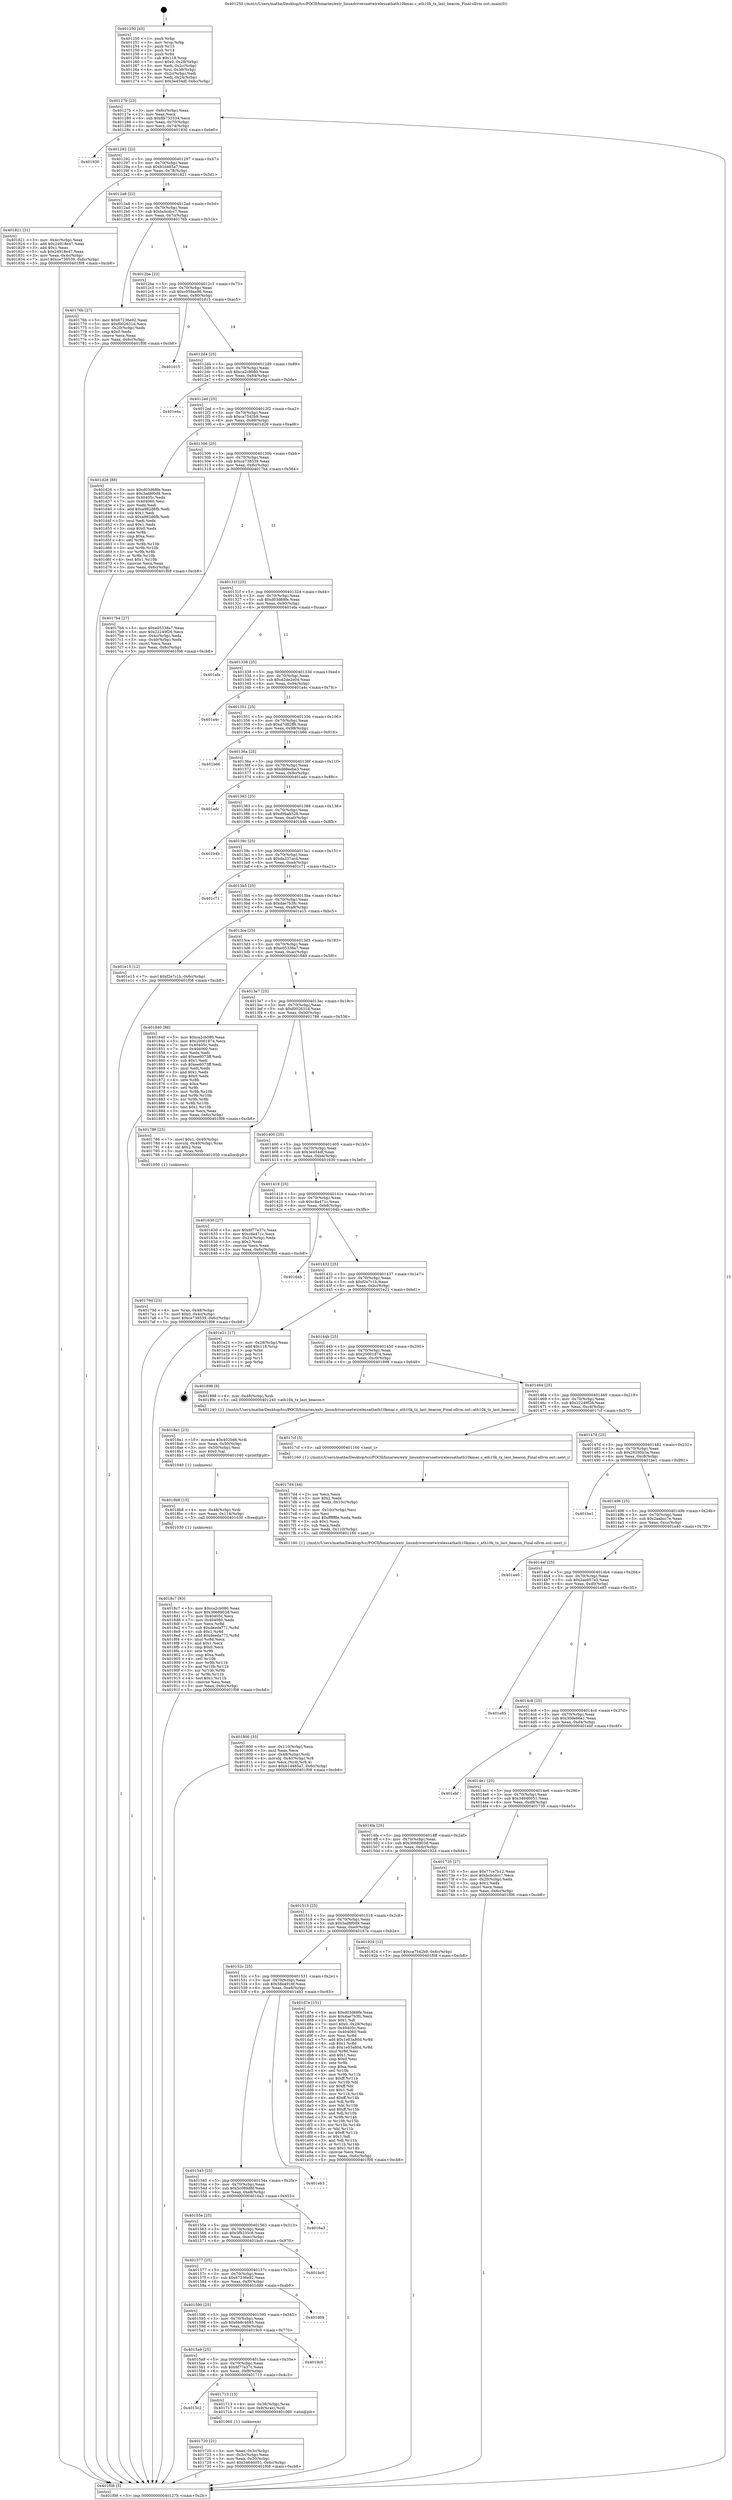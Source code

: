 digraph "0x401250" {
  label = "0x401250 (/mnt/c/Users/mathe/Desktop/tcc/POCII/binaries/extr_linuxdriversnetwirelessathath10kmac.c_ath10k_tx_last_beacon_Final-ollvm.out::main(0))"
  labelloc = "t"
  node[shape=record]

  Entry [label="",width=0.3,height=0.3,shape=circle,fillcolor=black,style=filled]
  "0x40127b" [label="{
     0x40127b [23]\l
     | [instrs]\l
     &nbsp;&nbsp;0x40127b \<+3\>: mov -0x6c(%rbp),%eax\l
     &nbsp;&nbsp;0x40127e \<+2\>: mov %eax,%ecx\l
     &nbsp;&nbsp;0x401280 \<+6\>: sub $0x8b733334,%ecx\l
     &nbsp;&nbsp;0x401286 \<+3\>: mov %eax,-0x70(%rbp)\l
     &nbsp;&nbsp;0x401289 \<+3\>: mov %ecx,-0x74(%rbp)\l
     &nbsp;&nbsp;0x40128c \<+6\>: je 0000000000401930 \<main+0x6e0\>\l
  }"]
  "0x401930" [label="{
     0x401930\l
  }", style=dashed]
  "0x401292" [label="{
     0x401292 [22]\l
     | [instrs]\l
     &nbsp;&nbsp;0x401292 \<+5\>: jmp 0000000000401297 \<main+0x47\>\l
     &nbsp;&nbsp;0x401297 \<+3\>: mov -0x70(%rbp),%eax\l
     &nbsp;&nbsp;0x40129a \<+5\>: sub $0xb1d485a7,%eax\l
     &nbsp;&nbsp;0x40129f \<+3\>: mov %eax,-0x78(%rbp)\l
     &nbsp;&nbsp;0x4012a2 \<+6\>: je 0000000000401821 \<main+0x5d1\>\l
  }"]
  Exit [label="",width=0.3,height=0.3,shape=circle,fillcolor=black,style=filled,peripheries=2]
  "0x401821" [label="{
     0x401821 [31]\l
     | [instrs]\l
     &nbsp;&nbsp;0x401821 \<+3\>: mov -0x4c(%rbp),%eax\l
     &nbsp;&nbsp;0x401824 \<+5\>: add $0x24918e47,%eax\l
     &nbsp;&nbsp;0x401829 \<+3\>: add $0x1,%eax\l
     &nbsp;&nbsp;0x40182c \<+5\>: sub $0x24918e47,%eax\l
     &nbsp;&nbsp;0x401831 \<+3\>: mov %eax,-0x4c(%rbp)\l
     &nbsp;&nbsp;0x401834 \<+7\>: movl $0xce738539,-0x6c(%rbp)\l
     &nbsp;&nbsp;0x40183b \<+5\>: jmp 0000000000401f08 \<main+0xcb8\>\l
  }"]
  "0x4012a8" [label="{
     0x4012a8 [22]\l
     | [instrs]\l
     &nbsp;&nbsp;0x4012a8 \<+5\>: jmp 00000000004012ad \<main+0x5d\>\l
     &nbsp;&nbsp;0x4012ad \<+3\>: mov -0x70(%rbp),%eax\l
     &nbsp;&nbsp;0x4012b0 \<+5\>: sub $0xbcbcdcc7,%eax\l
     &nbsp;&nbsp;0x4012b5 \<+3\>: mov %eax,-0x7c(%rbp)\l
     &nbsp;&nbsp;0x4012b8 \<+6\>: je 000000000040176b \<main+0x51b\>\l
  }"]
  "0x4018c7" [label="{
     0x4018c7 [93]\l
     | [instrs]\l
     &nbsp;&nbsp;0x4018c7 \<+5\>: mov $0xca2cb080,%eax\l
     &nbsp;&nbsp;0x4018cc \<+5\>: mov $0x3668903d,%esi\l
     &nbsp;&nbsp;0x4018d1 \<+7\>: mov 0x40405c,%ecx\l
     &nbsp;&nbsp;0x4018d8 \<+7\>: mov 0x404060,%edx\l
     &nbsp;&nbsp;0x4018df \<+3\>: mov %ecx,%r8d\l
     &nbsp;&nbsp;0x4018e2 \<+7\>: sub $0xdeeda771,%r8d\l
     &nbsp;&nbsp;0x4018e9 \<+4\>: sub $0x1,%r8d\l
     &nbsp;&nbsp;0x4018ed \<+7\>: add $0xdeeda771,%r8d\l
     &nbsp;&nbsp;0x4018f4 \<+4\>: imul %r8d,%ecx\l
     &nbsp;&nbsp;0x4018f8 \<+3\>: and $0x1,%ecx\l
     &nbsp;&nbsp;0x4018fb \<+3\>: cmp $0x0,%ecx\l
     &nbsp;&nbsp;0x4018fe \<+4\>: sete %r9b\l
     &nbsp;&nbsp;0x401902 \<+3\>: cmp $0xa,%edx\l
     &nbsp;&nbsp;0x401905 \<+4\>: setl %r10b\l
     &nbsp;&nbsp;0x401909 \<+3\>: mov %r9b,%r11b\l
     &nbsp;&nbsp;0x40190c \<+3\>: and %r10b,%r11b\l
     &nbsp;&nbsp;0x40190f \<+3\>: xor %r10b,%r9b\l
     &nbsp;&nbsp;0x401912 \<+3\>: or %r9b,%r11b\l
     &nbsp;&nbsp;0x401915 \<+4\>: test $0x1,%r11b\l
     &nbsp;&nbsp;0x401919 \<+3\>: cmovne %esi,%eax\l
     &nbsp;&nbsp;0x40191c \<+3\>: mov %eax,-0x6c(%rbp)\l
     &nbsp;&nbsp;0x40191f \<+5\>: jmp 0000000000401f08 \<main+0xcb8\>\l
  }"]
  "0x40176b" [label="{
     0x40176b [27]\l
     | [instrs]\l
     &nbsp;&nbsp;0x40176b \<+5\>: mov $0x67236e92,%eax\l
     &nbsp;&nbsp;0x401770 \<+5\>: mov $0xf002631d,%ecx\l
     &nbsp;&nbsp;0x401775 \<+3\>: mov -0x20(%rbp),%edx\l
     &nbsp;&nbsp;0x401778 \<+3\>: cmp $0x0,%edx\l
     &nbsp;&nbsp;0x40177b \<+3\>: cmove %ecx,%eax\l
     &nbsp;&nbsp;0x40177e \<+3\>: mov %eax,-0x6c(%rbp)\l
     &nbsp;&nbsp;0x401781 \<+5\>: jmp 0000000000401f08 \<main+0xcb8\>\l
  }"]
  "0x4012be" [label="{
     0x4012be [22]\l
     | [instrs]\l
     &nbsp;&nbsp;0x4012be \<+5\>: jmp 00000000004012c3 \<main+0x73\>\l
     &nbsp;&nbsp;0x4012c3 \<+3\>: mov -0x70(%rbp),%eax\l
     &nbsp;&nbsp;0x4012c6 \<+5\>: sub $0xc059ae96,%eax\l
     &nbsp;&nbsp;0x4012cb \<+3\>: mov %eax,-0x80(%rbp)\l
     &nbsp;&nbsp;0x4012ce \<+6\>: je 0000000000401d15 \<main+0xac5\>\l
  }"]
  "0x4018b8" [label="{
     0x4018b8 [15]\l
     | [instrs]\l
     &nbsp;&nbsp;0x4018b8 \<+4\>: mov -0x48(%rbp),%rdi\l
     &nbsp;&nbsp;0x4018bc \<+6\>: mov %eax,-0x114(%rbp)\l
     &nbsp;&nbsp;0x4018c2 \<+5\>: call 0000000000401030 \<free@plt\>\l
     | [calls]\l
     &nbsp;&nbsp;0x401030 \{1\} (unknown)\l
  }"]
  "0x401d15" [label="{
     0x401d15\l
  }", style=dashed]
  "0x4012d4" [label="{
     0x4012d4 [25]\l
     | [instrs]\l
     &nbsp;&nbsp;0x4012d4 \<+5\>: jmp 00000000004012d9 \<main+0x89\>\l
     &nbsp;&nbsp;0x4012d9 \<+3\>: mov -0x70(%rbp),%eax\l
     &nbsp;&nbsp;0x4012dc \<+5\>: sub $0xca2cb080,%eax\l
     &nbsp;&nbsp;0x4012e1 \<+6\>: mov %eax,-0x84(%rbp)\l
     &nbsp;&nbsp;0x4012e7 \<+6\>: je 0000000000401e4a \<main+0xbfa\>\l
  }"]
  "0x4018a1" [label="{
     0x4018a1 [23]\l
     | [instrs]\l
     &nbsp;&nbsp;0x4018a1 \<+10\>: movabs $0x4020d6,%rdi\l
     &nbsp;&nbsp;0x4018ab \<+3\>: mov %eax,-0x50(%rbp)\l
     &nbsp;&nbsp;0x4018ae \<+3\>: mov -0x50(%rbp),%esi\l
     &nbsp;&nbsp;0x4018b1 \<+2\>: mov $0x0,%al\l
     &nbsp;&nbsp;0x4018b3 \<+5\>: call 0000000000401040 \<printf@plt\>\l
     | [calls]\l
     &nbsp;&nbsp;0x401040 \{1\} (unknown)\l
  }"]
  "0x401e4a" [label="{
     0x401e4a\l
  }", style=dashed]
  "0x4012ed" [label="{
     0x4012ed [25]\l
     | [instrs]\l
     &nbsp;&nbsp;0x4012ed \<+5\>: jmp 00000000004012f2 \<main+0xa2\>\l
     &nbsp;&nbsp;0x4012f2 \<+3\>: mov -0x70(%rbp),%eax\l
     &nbsp;&nbsp;0x4012f5 \<+5\>: sub $0xca7542b9,%eax\l
     &nbsp;&nbsp;0x4012fa \<+6\>: mov %eax,-0x88(%rbp)\l
     &nbsp;&nbsp;0x401300 \<+6\>: je 0000000000401d26 \<main+0xad6\>\l
  }"]
  "0x401800" [label="{
     0x401800 [33]\l
     | [instrs]\l
     &nbsp;&nbsp;0x401800 \<+6\>: mov -0x110(%rbp),%ecx\l
     &nbsp;&nbsp;0x401806 \<+3\>: imul %eax,%ecx\l
     &nbsp;&nbsp;0x401809 \<+4\>: mov -0x48(%rbp),%rdi\l
     &nbsp;&nbsp;0x40180d \<+4\>: movslq -0x4c(%rbp),%r8\l
     &nbsp;&nbsp;0x401811 \<+4\>: mov %ecx,(%rdi,%r8,4)\l
     &nbsp;&nbsp;0x401815 \<+7\>: movl $0xb1d485a7,-0x6c(%rbp)\l
     &nbsp;&nbsp;0x40181c \<+5\>: jmp 0000000000401f08 \<main+0xcb8\>\l
  }"]
  "0x401d26" [label="{
     0x401d26 [88]\l
     | [instrs]\l
     &nbsp;&nbsp;0x401d26 \<+5\>: mov $0xd03d68fe,%eax\l
     &nbsp;&nbsp;0x401d2b \<+5\>: mov $0x3ad8f0d9,%ecx\l
     &nbsp;&nbsp;0x401d30 \<+7\>: mov 0x40405c,%edx\l
     &nbsp;&nbsp;0x401d37 \<+7\>: mov 0x404060,%esi\l
     &nbsp;&nbsp;0x401d3e \<+2\>: mov %edx,%edi\l
     &nbsp;&nbsp;0x401d40 \<+6\>: add $0xa982d6fb,%edi\l
     &nbsp;&nbsp;0x401d46 \<+3\>: sub $0x1,%edi\l
     &nbsp;&nbsp;0x401d49 \<+6\>: sub $0xa982d6fb,%edi\l
     &nbsp;&nbsp;0x401d4f \<+3\>: imul %edi,%edx\l
     &nbsp;&nbsp;0x401d52 \<+3\>: and $0x1,%edx\l
     &nbsp;&nbsp;0x401d55 \<+3\>: cmp $0x0,%edx\l
     &nbsp;&nbsp;0x401d58 \<+4\>: sete %r8b\l
     &nbsp;&nbsp;0x401d5c \<+3\>: cmp $0xa,%esi\l
     &nbsp;&nbsp;0x401d5f \<+4\>: setl %r9b\l
     &nbsp;&nbsp;0x401d63 \<+3\>: mov %r8b,%r10b\l
     &nbsp;&nbsp;0x401d66 \<+3\>: and %r9b,%r10b\l
     &nbsp;&nbsp;0x401d69 \<+3\>: xor %r9b,%r8b\l
     &nbsp;&nbsp;0x401d6c \<+3\>: or %r8b,%r10b\l
     &nbsp;&nbsp;0x401d6f \<+4\>: test $0x1,%r10b\l
     &nbsp;&nbsp;0x401d73 \<+3\>: cmovne %ecx,%eax\l
     &nbsp;&nbsp;0x401d76 \<+3\>: mov %eax,-0x6c(%rbp)\l
     &nbsp;&nbsp;0x401d79 \<+5\>: jmp 0000000000401f08 \<main+0xcb8\>\l
  }"]
  "0x401306" [label="{
     0x401306 [25]\l
     | [instrs]\l
     &nbsp;&nbsp;0x401306 \<+5\>: jmp 000000000040130b \<main+0xbb\>\l
     &nbsp;&nbsp;0x40130b \<+3\>: mov -0x70(%rbp),%eax\l
     &nbsp;&nbsp;0x40130e \<+5\>: sub $0xce738539,%eax\l
     &nbsp;&nbsp;0x401313 \<+6\>: mov %eax,-0x8c(%rbp)\l
     &nbsp;&nbsp;0x401319 \<+6\>: je 00000000004017b4 \<main+0x564\>\l
  }"]
  "0x4017d4" [label="{
     0x4017d4 [44]\l
     | [instrs]\l
     &nbsp;&nbsp;0x4017d4 \<+2\>: xor %ecx,%ecx\l
     &nbsp;&nbsp;0x4017d6 \<+5\>: mov $0x2,%edx\l
     &nbsp;&nbsp;0x4017db \<+6\>: mov %edx,-0x10c(%rbp)\l
     &nbsp;&nbsp;0x4017e1 \<+1\>: cltd\l
     &nbsp;&nbsp;0x4017e2 \<+6\>: mov -0x10c(%rbp),%esi\l
     &nbsp;&nbsp;0x4017e8 \<+2\>: idiv %esi\l
     &nbsp;&nbsp;0x4017ea \<+6\>: imul $0xfffffffe,%edx,%edx\l
     &nbsp;&nbsp;0x4017f0 \<+3\>: sub $0x1,%ecx\l
     &nbsp;&nbsp;0x4017f3 \<+2\>: sub %ecx,%edx\l
     &nbsp;&nbsp;0x4017f5 \<+6\>: mov %edx,-0x110(%rbp)\l
     &nbsp;&nbsp;0x4017fb \<+5\>: call 0000000000401160 \<next_i\>\l
     | [calls]\l
     &nbsp;&nbsp;0x401160 \{1\} (/mnt/c/Users/mathe/Desktop/tcc/POCII/binaries/extr_linuxdriversnetwirelessathath10kmac.c_ath10k_tx_last_beacon_Final-ollvm.out::next_i)\l
  }"]
  "0x4017b4" [label="{
     0x4017b4 [27]\l
     | [instrs]\l
     &nbsp;&nbsp;0x4017b4 \<+5\>: mov $0xe05338a7,%eax\l
     &nbsp;&nbsp;0x4017b9 \<+5\>: mov $0x22249f26,%ecx\l
     &nbsp;&nbsp;0x4017be \<+3\>: mov -0x4c(%rbp),%edx\l
     &nbsp;&nbsp;0x4017c1 \<+3\>: cmp -0x40(%rbp),%edx\l
     &nbsp;&nbsp;0x4017c4 \<+3\>: cmovl %ecx,%eax\l
     &nbsp;&nbsp;0x4017c7 \<+3\>: mov %eax,-0x6c(%rbp)\l
     &nbsp;&nbsp;0x4017ca \<+5\>: jmp 0000000000401f08 \<main+0xcb8\>\l
  }"]
  "0x40131f" [label="{
     0x40131f [25]\l
     | [instrs]\l
     &nbsp;&nbsp;0x40131f \<+5\>: jmp 0000000000401324 \<main+0xd4\>\l
     &nbsp;&nbsp;0x401324 \<+3\>: mov -0x70(%rbp),%eax\l
     &nbsp;&nbsp;0x401327 \<+5\>: sub $0xd03d68fe,%eax\l
     &nbsp;&nbsp;0x40132c \<+6\>: mov %eax,-0x90(%rbp)\l
     &nbsp;&nbsp;0x401332 \<+6\>: je 0000000000401efa \<main+0xcaa\>\l
  }"]
  "0x40179d" [label="{
     0x40179d [23]\l
     | [instrs]\l
     &nbsp;&nbsp;0x40179d \<+4\>: mov %rax,-0x48(%rbp)\l
     &nbsp;&nbsp;0x4017a1 \<+7\>: movl $0x0,-0x4c(%rbp)\l
     &nbsp;&nbsp;0x4017a8 \<+7\>: movl $0xce738539,-0x6c(%rbp)\l
     &nbsp;&nbsp;0x4017af \<+5\>: jmp 0000000000401f08 \<main+0xcb8\>\l
  }"]
  "0x401efa" [label="{
     0x401efa\l
  }", style=dashed]
  "0x401338" [label="{
     0x401338 [25]\l
     | [instrs]\l
     &nbsp;&nbsp;0x401338 \<+5\>: jmp 000000000040133d \<main+0xed\>\l
     &nbsp;&nbsp;0x40133d \<+3\>: mov -0x70(%rbp),%eax\l
     &nbsp;&nbsp;0x401340 \<+5\>: sub $0xd2de2e04,%eax\l
     &nbsp;&nbsp;0x401345 \<+6\>: mov %eax,-0x94(%rbp)\l
     &nbsp;&nbsp;0x40134b \<+6\>: je 0000000000401a4c \<main+0x7fc\>\l
  }"]
  "0x401720" [label="{
     0x401720 [21]\l
     | [instrs]\l
     &nbsp;&nbsp;0x401720 \<+3\>: mov %eax,-0x3c(%rbp)\l
     &nbsp;&nbsp;0x401723 \<+3\>: mov -0x3c(%rbp),%eax\l
     &nbsp;&nbsp;0x401726 \<+3\>: mov %eax,-0x20(%rbp)\l
     &nbsp;&nbsp;0x401729 \<+7\>: movl $0x34646051,-0x6c(%rbp)\l
     &nbsp;&nbsp;0x401730 \<+5\>: jmp 0000000000401f08 \<main+0xcb8\>\l
  }"]
  "0x401a4c" [label="{
     0x401a4c\l
  }", style=dashed]
  "0x401351" [label="{
     0x401351 [25]\l
     | [instrs]\l
     &nbsp;&nbsp;0x401351 \<+5\>: jmp 0000000000401356 \<main+0x106\>\l
     &nbsp;&nbsp;0x401356 \<+3\>: mov -0x70(%rbp),%eax\l
     &nbsp;&nbsp;0x401359 \<+5\>: sub $0xd7d82ff6,%eax\l
     &nbsp;&nbsp;0x40135e \<+6\>: mov %eax,-0x98(%rbp)\l
     &nbsp;&nbsp;0x401364 \<+6\>: je 0000000000401b66 \<main+0x916\>\l
  }"]
  "0x4015c2" [label="{
     0x4015c2\l
  }", style=dashed]
  "0x401b66" [label="{
     0x401b66\l
  }", style=dashed]
  "0x40136a" [label="{
     0x40136a [25]\l
     | [instrs]\l
     &nbsp;&nbsp;0x40136a \<+5\>: jmp 000000000040136f \<main+0x11f\>\l
     &nbsp;&nbsp;0x40136f \<+3\>: mov -0x70(%rbp),%eax\l
     &nbsp;&nbsp;0x401372 \<+5\>: sub $0xd88eebe3,%eax\l
     &nbsp;&nbsp;0x401377 \<+6\>: mov %eax,-0x9c(%rbp)\l
     &nbsp;&nbsp;0x40137d \<+6\>: je 0000000000401adc \<main+0x88c\>\l
  }"]
  "0x401713" [label="{
     0x401713 [13]\l
     | [instrs]\l
     &nbsp;&nbsp;0x401713 \<+4\>: mov -0x38(%rbp),%rax\l
     &nbsp;&nbsp;0x401717 \<+4\>: mov 0x8(%rax),%rdi\l
     &nbsp;&nbsp;0x40171b \<+5\>: call 0000000000401060 \<atoi@plt\>\l
     | [calls]\l
     &nbsp;&nbsp;0x401060 \{1\} (unknown)\l
  }"]
  "0x401adc" [label="{
     0x401adc\l
  }", style=dashed]
  "0x401383" [label="{
     0x401383 [25]\l
     | [instrs]\l
     &nbsp;&nbsp;0x401383 \<+5\>: jmp 0000000000401388 \<main+0x138\>\l
     &nbsp;&nbsp;0x401388 \<+3\>: mov -0x70(%rbp),%eax\l
     &nbsp;&nbsp;0x40138b \<+5\>: sub $0xd9bab528,%eax\l
     &nbsp;&nbsp;0x401390 \<+6\>: mov %eax,-0xa0(%rbp)\l
     &nbsp;&nbsp;0x401396 \<+6\>: je 0000000000401b4b \<main+0x8fb\>\l
  }"]
  "0x4015a9" [label="{
     0x4015a9 [25]\l
     | [instrs]\l
     &nbsp;&nbsp;0x4015a9 \<+5\>: jmp 00000000004015ae \<main+0x35e\>\l
     &nbsp;&nbsp;0x4015ae \<+3\>: mov -0x70(%rbp),%eax\l
     &nbsp;&nbsp;0x4015b1 \<+5\>: sub $0x6f77e37c,%eax\l
     &nbsp;&nbsp;0x4015b6 \<+6\>: mov %eax,-0xf8(%rbp)\l
     &nbsp;&nbsp;0x4015bc \<+6\>: je 0000000000401713 \<main+0x4c3\>\l
  }"]
  "0x401b4b" [label="{
     0x401b4b\l
  }", style=dashed]
  "0x40139c" [label="{
     0x40139c [25]\l
     | [instrs]\l
     &nbsp;&nbsp;0x40139c \<+5\>: jmp 00000000004013a1 \<main+0x151\>\l
     &nbsp;&nbsp;0x4013a1 \<+3\>: mov -0x70(%rbp),%eax\l
     &nbsp;&nbsp;0x4013a4 \<+5\>: sub $0xda337acd,%eax\l
     &nbsp;&nbsp;0x4013a9 \<+6\>: mov %eax,-0xa4(%rbp)\l
     &nbsp;&nbsp;0x4013af \<+6\>: je 0000000000401c71 \<main+0xa21\>\l
  }"]
  "0x4019c0" [label="{
     0x4019c0\l
  }", style=dashed]
  "0x401c71" [label="{
     0x401c71\l
  }", style=dashed]
  "0x4013b5" [label="{
     0x4013b5 [25]\l
     | [instrs]\l
     &nbsp;&nbsp;0x4013b5 \<+5\>: jmp 00000000004013ba \<main+0x16a\>\l
     &nbsp;&nbsp;0x4013ba \<+3\>: mov -0x70(%rbp),%eax\l
     &nbsp;&nbsp;0x4013bd \<+5\>: sub $0xdae7b3fc,%eax\l
     &nbsp;&nbsp;0x4013c2 \<+6\>: mov %eax,-0xa8(%rbp)\l
     &nbsp;&nbsp;0x4013c8 \<+6\>: je 0000000000401e15 \<main+0xbc5\>\l
  }"]
  "0x401590" [label="{
     0x401590 [25]\l
     | [instrs]\l
     &nbsp;&nbsp;0x401590 \<+5\>: jmp 0000000000401595 \<main+0x345\>\l
     &nbsp;&nbsp;0x401595 \<+3\>: mov -0x70(%rbp),%eax\l
     &nbsp;&nbsp;0x401598 \<+5\>: sub $0x6b8c4685,%eax\l
     &nbsp;&nbsp;0x40159d \<+6\>: mov %eax,-0xf4(%rbp)\l
     &nbsp;&nbsp;0x4015a3 \<+6\>: je 00000000004019c0 \<main+0x770\>\l
  }"]
  "0x401e15" [label="{
     0x401e15 [12]\l
     | [instrs]\l
     &nbsp;&nbsp;0x401e15 \<+7\>: movl $0xf2e7c1b,-0x6c(%rbp)\l
     &nbsp;&nbsp;0x401e1c \<+5\>: jmp 0000000000401f08 \<main+0xcb8\>\l
  }"]
  "0x4013ce" [label="{
     0x4013ce [25]\l
     | [instrs]\l
     &nbsp;&nbsp;0x4013ce \<+5\>: jmp 00000000004013d3 \<main+0x183\>\l
     &nbsp;&nbsp;0x4013d3 \<+3\>: mov -0x70(%rbp),%eax\l
     &nbsp;&nbsp;0x4013d6 \<+5\>: sub $0xe05338a7,%eax\l
     &nbsp;&nbsp;0x4013db \<+6\>: mov %eax,-0xac(%rbp)\l
     &nbsp;&nbsp;0x4013e1 \<+6\>: je 0000000000401840 \<main+0x5f0\>\l
  }"]
  "0x401d09" [label="{
     0x401d09\l
  }", style=dashed]
  "0x401840" [label="{
     0x401840 [88]\l
     | [instrs]\l
     &nbsp;&nbsp;0x401840 \<+5\>: mov $0xca2cb080,%eax\l
     &nbsp;&nbsp;0x401845 \<+5\>: mov $0x20001874,%ecx\l
     &nbsp;&nbsp;0x40184a \<+7\>: mov 0x40405c,%edx\l
     &nbsp;&nbsp;0x401851 \<+7\>: mov 0x404060,%esi\l
     &nbsp;&nbsp;0x401858 \<+2\>: mov %edx,%edi\l
     &nbsp;&nbsp;0x40185a \<+6\>: add $0xee6073ff,%edi\l
     &nbsp;&nbsp;0x401860 \<+3\>: sub $0x1,%edi\l
     &nbsp;&nbsp;0x401863 \<+6\>: sub $0xee6073ff,%edi\l
     &nbsp;&nbsp;0x401869 \<+3\>: imul %edi,%edx\l
     &nbsp;&nbsp;0x40186c \<+3\>: and $0x1,%edx\l
     &nbsp;&nbsp;0x40186f \<+3\>: cmp $0x0,%edx\l
     &nbsp;&nbsp;0x401872 \<+4\>: sete %r8b\l
     &nbsp;&nbsp;0x401876 \<+3\>: cmp $0xa,%esi\l
     &nbsp;&nbsp;0x401879 \<+4\>: setl %r9b\l
     &nbsp;&nbsp;0x40187d \<+3\>: mov %r8b,%r10b\l
     &nbsp;&nbsp;0x401880 \<+3\>: and %r9b,%r10b\l
     &nbsp;&nbsp;0x401883 \<+3\>: xor %r9b,%r8b\l
     &nbsp;&nbsp;0x401886 \<+3\>: or %r8b,%r10b\l
     &nbsp;&nbsp;0x401889 \<+4\>: test $0x1,%r10b\l
     &nbsp;&nbsp;0x40188d \<+3\>: cmovne %ecx,%eax\l
     &nbsp;&nbsp;0x401890 \<+3\>: mov %eax,-0x6c(%rbp)\l
     &nbsp;&nbsp;0x401893 \<+5\>: jmp 0000000000401f08 \<main+0xcb8\>\l
  }"]
  "0x4013e7" [label="{
     0x4013e7 [25]\l
     | [instrs]\l
     &nbsp;&nbsp;0x4013e7 \<+5\>: jmp 00000000004013ec \<main+0x19c\>\l
     &nbsp;&nbsp;0x4013ec \<+3\>: mov -0x70(%rbp),%eax\l
     &nbsp;&nbsp;0x4013ef \<+5\>: sub $0xf002631d,%eax\l
     &nbsp;&nbsp;0x4013f4 \<+6\>: mov %eax,-0xb0(%rbp)\l
     &nbsp;&nbsp;0x4013fa \<+6\>: je 0000000000401786 \<main+0x536\>\l
  }"]
  "0x401577" [label="{
     0x401577 [25]\l
     | [instrs]\l
     &nbsp;&nbsp;0x401577 \<+5\>: jmp 000000000040157c \<main+0x32c\>\l
     &nbsp;&nbsp;0x40157c \<+3\>: mov -0x70(%rbp),%eax\l
     &nbsp;&nbsp;0x40157f \<+5\>: sub $0x67236e92,%eax\l
     &nbsp;&nbsp;0x401584 \<+6\>: mov %eax,-0xf0(%rbp)\l
     &nbsp;&nbsp;0x40158a \<+6\>: je 0000000000401d09 \<main+0xab9\>\l
  }"]
  "0x401786" [label="{
     0x401786 [23]\l
     | [instrs]\l
     &nbsp;&nbsp;0x401786 \<+7\>: movl $0x1,-0x40(%rbp)\l
     &nbsp;&nbsp;0x40178d \<+4\>: movslq -0x40(%rbp),%rax\l
     &nbsp;&nbsp;0x401791 \<+4\>: shl $0x2,%rax\l
     &nbsp;&nbsp;0x401795 \<+3\>: mov %rax,%rdi\l
     &nbsp;&nbsp;0x401798 \<+5\>: call 0000000000401050 \<malloc@plt\>\l
     | [calls]\l
     &nbsp;&nbsp;0x401050 \{1\} (unknown)\l
  }"]
  "0x401400" [label="{
     0x401400 [25]\l
     | [instrs]\l
     &nbsp;&nbsp;0x401400 \<+5\>: jmp 0000000000401405 \<main+0x1b5\>\l
     &nbsp;&nbsp;0x401405 \<+3\>: mov -0x70(%rbp),%eax\l
     &nbsp;&nbsp;0x401408 \<+5\>: sub $0x3e454df,%eax\l
     &nbsp;&nbsp;0x40140d \<+6\>: mov %eax,-0xb4(%rbp)\l
     &nbsp;&nbsp;0x401413 \<+6\>: je 0000000000401630 \<main+0x3e0\>\l
  }"]
  "0x401bc0" [label="{
     0x401bc0\l
  }", style=dashed]
  "0x401630" [label="{
     0x401630 [27]\l
     | [instrs]\l
     &nbsp;&nbsp;0x401630 \<+5\>: mov $0x6f77e37c,%eax\l
     &nbsp;&nbsp;0x401635 \<+5\>: mov $0xc8a471c,%ecx\l
     &nbsp;&nbsp;0x40163a \<+3\>: mov -0x24(%rbp),%edx\l
     &nbsp;&nbsp;0x40163d \<+3\>: cmp $0x2,%edx\l
     &nbsp;&nbsp;0x401640 \<+3\>: cmovne %ecx,%eax\l
     &nbsp;&nbsp;0x401643 \<+3\>: mov %eax,-0x6c(%rbp)\l
     &nbsp;&nbsp;0x401646 \<+5\>: jmp 0000000000401f08 \<main+0xcb8\>\l
  }"]
  "0x401419" [label="{
     0x401419 [25]\l
     | [instrs]\l
     &nbsp;&nbsp;0x401419 \<+5\>: jmp 000000000040141e \<main+0x1ce\>\l
     &nbsp;&nbsp;0x40141e \<+3\>: mov -0x70(%rbp),%eax\l
     &nbsp;&nbsp;0x401421 \<+5\>: sub $0xc8a471c,%eax\l
     &nbsp;&nbsp;0x401426 \<+6\>: mov %eax,-0xb8(%rbp)\l
     &nbsp;&nbsp;0x40142c \<+6\>: je 000000000040164b \<main+0x3fb\>\l
  }"]
  "0x401f08" [label="{
     0x401f08 [5]\l
     | [instrs]\l
     &nbsp;&nbsp;0x401f08 \<+5\>: jmp 000000000040127b \<main+0x2b\>\l
  }"]
  "0x401250" [label="{
     0x401250 [43]\l
     | [instrs]\l
     &nbsp;&nbsp;0x401250 \<+1\>: push %rbp\l
     &nbsp;&nbsp;0x401251 \<+3\>: mov %rsp,%rbp\l
     &nbsp;&nbsp;0x401254 \<+2\>: push %r15\l
     &nbsp;&nbsp;0x401256 \<+2\>: push %r14\l
     &nbsp;&nbsp;0x401258 \<+1\>: push %rbx\l
     &nbsp;&nbsp;0x401259 \<+7\>: sub $0x118,%rsp\l
     &nbsp;&nbsp;0x401260 \<+7\>: movl $0x0,-0x28(%rbp)\l
     &nbsp;&nbsp;0x401267 \<+3\>: mov %edi,-0x2c(%rbp)\l
     &nbsp;&nbsp;0x40126a \<+4\>: mov %rsi,-0x38(%rbp)\l
     &nbsp;&nbsp;0x40126e \<+3\>: mov -0x2c(%rbp),%edi\l
     &nbsp;&nbsp;0x401271 \<+3\>: mov %edi,-0x24(%rbp)\l
     &nbsp;&nbsp;0x401274 \<+7\>: movl $0x3e454df,-0x6c(%rbp)\l
  }"]
  "0x40155e" [label="{
     0x40155e [25]\l
     | [instrs]\l
     &nbsp;&nbsp;0x40155e \<+5\>: jmp 0000000000401563 \<main+0x313\>\l
     &nbsp;&nbsp;0x401563 \<+3\>: mov -0x70(%rbp),%eax\l
     &nbsp;&nbsp;0x401566 \<+5\>: sub $0x5f9235c8,%eax\l
     &nbsp;&nbsp;0x40156b \<+6\>: mov %eax,-0xec(%rbp)\l
     &nbsp;&nbsp;0x401571 \<+6\>: je 0000000000401bc0 \<main+0x970\>\l
  }"]
  "0x40164b" [label="{
     0x40164b\l
  }", style=dashed]
  "0x401432" [label="{
     0x401432 [25]\l
     | [instrs]\l
     &nbsp;&nbsp;0x401432 \<+5\>: jmp 0000000000401437 \<main+0x1e7\>\l
     &nbsp;&nbsp;0x401437 \<+3\>: mov -0x70(%rbp),%eax\l
     &nbsp;&nbsp;0x40143a \<+5\>: sub $0xf2e7c1b,%eax\l
     &nbsp;&nbsp;0x40143f \<+6\>: mov %eax,-0xbc(%rbp)\l
     &nbsp;&nbsp;0x401445 \<+6\>: je 0000000000401e21 \<main+0xbd1\>\l
  }"]
  "0x4016a3" [label="{
     0x4016a3\l
  }", style=dashed]
  "0x401e21" [label="{
     0x401e21 [17]\l
     | [instrs]\l
     &nbsp;&nbsp;0x401e21 \<+3\>: mov -0x28(%rbp),%eax\l
     &nbsp;&nbsp;0x401e24 \<+7\>: add $0x118,%rsp\l
     &nbsp;&nbsp;0x401e2b \<+1\>: pop %rbx\l
     &nbsp;&nbsp;0x401e2c \<+2\>: pop %r14\l
     &nbsp;&nbsp;0x401e2e \<+2\>: pop %r15\l
     &nbsp;&nbsp;0x401e30 \<+1\>: pop %rbp\l
     &nbsp;&nbsp;0x401e31 \<+1\>: ret\l
  }"]
  "0x40144b" [label="{
     0x40144b [25]\l
     | [instrs]\l
     &nbsp;&nbsp;0x40144b \<+5\>: jmp 0000000000401450 \<main+0x200\>\l
     &nbsp;&nbsp;0x401450 \<+3\>: mov -0x70(%rbp),%eax\l
     &nbsp;&nbsp;0x401453 \<+5\>: sub $0x20001874,%eax\l
     &nbsp;&nbsp;0x401458 \<+6\>: mov %eax,-0xc0(%rbp)\l
     &nbsp;&nbsp;0x40145e \<+6\>: je 0000000000401898 \<main+0x648\>\l
  }"]
  "0x401545" [label="{
     0x401545 [25]\l
     | [instrs]\l
     &nbsp;&nbsp;0x401545 \<+5\>: jmp 000000000040154a \<main+0x2fa\>\l
     &nbsp;&nbsp;0x40154a \<+3\>: mov -0x70(%rbp),%eax\l
     &nbsp;&nbsp;0x40154d \<+5\>: sub $0x5c089d8f,%eax\l
     &nbsp;&nbsp;0x401552 \<+6\>: mov %eax,-0xe8(%rbp)\l
     &nbsp;&nbsp;0x401558 \<+6\>: je 00000000004016a3 \<main+0x453\>\l
  }"]
  "0x401898" [label="{
     0x401898 [9]\l
     | [instrs]\l
     &nbsp;&nbsp;0x401898 \<+4\>: mov -0x48(%rbp),%rdi\l
     &nbsp;&nbsp;0x40189c \<+5\>: call 0000000000401240 \<ath10k_tx_last_beacon\>\l
     | [calls]\l
     &nbsp;&nbsp;0x401240 \{1\} (/mnt/c/Users/mathe/Desktop/tcc/POCII/binaries/extr_linuxdriversnetwirelessathath10kmac.c_ath10k_tx_last_beacon_Final-ollvm.out::ath10k_tx_last_beacon)\l
  }"]
  "0x401464" [label="{
     0x401464 [25]\l
     | [instrs]\l
     &nbsp;&nbsp;0x401464 \<+5\>: jmp 0000000000401469 \<main+0x219\>\l
     &nbsp;&nbsp;0x401469 \<+3\>: mov -0x70(%rbp),%eax\l
     &nbsp;&nbsp;0x40146c \<+5\>: sub $0x22249f26,%eax\l
     &nbsp;&nbsp;0x401471 \<+6\>: mov %eax,-0xc4(%rbp)\l
     &nbsp;&nbsp;0x401477 \<+6\>: je 00000000004017cf \<main+0x57f\>\l
  }"]
  "0x401eb3" [label="{
     0x401eb3\l
  }", style=dashed]
  "0x4017cf" [label="{
     0x4017cf [5]\l
     | [instrs]\l
     &nbsp;&nbsp;0x4017cf \<+5\>: call 0000000000401160 \<next_i\>\l
     | [calls]\l
     &nbsp;&nbsp;0x401160 \{1\} (/mnt/c/Users/mathe/Desktop/tcc/POCII/binaries/extr_linuxdriversnetwirelessathath10kmac.c_ath10k_tx_last_beacon_Final-ollvm.out::next_i)\l
  }"]
  "0x40147d" [label="{
     0x40147d [25]\l
     | [instrs]\l
     &nbsp;&nbsp;0x40147d \<+5\>: jmp 0000000000401482 \<main+0x232\>\l
     &nbsp;&nbsp;0x401482 \<+3\>: mov -0x70(%rbp),%eax\l
     &nbsp;&nbsp;0x401485 \<+5\>: sub $0x28295b3a,%eax\l
     &nbsp;&nbsp;0x40148a \<+6\>: mov %eax,-0xc8(%rbp)\l
     &nbsp;&nbsp;0x401490 \<+6\>: je 0000000000401be1 \<main+0x991\>\l
  }"]
  "0x40152c" [label="{
     0x40152c [25]\l
     | [instrs]\l
     &nbsp;&nbsp;0x40152c \<+5\>: jmp 0000000000401531 \<main+0x2e1\>\l
     &nbsp;&nbsp;0x401531 \<+3\>: mov -0x70(%rbp),%eax\l
     &nbsp;&nbsp;0x401534 \<+5\>: sub $0x58e4916f,%eax\l
     &nbsp;&nbsp;0x401539 \<+6\>: mov %eax,-0xe4(%rbp)\l
     &nbsp;&nbsp;0x40153f \<+6\>: je 0000000000401eb3 \<main+0xc63\>\l
  }"]
  "0x401be1" [label="{
     0x401be1\l
  }", style=dashed]
  "0x401496" [label="{
     0x401496 [25]\l
     | [instrs]\l
     &nbsp;&nbsp;0x401496 \<+5\>: jmp 000000000040149b \<main+0x24b\>\l
     &nbsp;&nbsp;0x40149b \<+3\>: mov -0x70(%rbp),%eax\l
     &nbsp;&nbsp;0x40149e \<+5\>: sub $0x2aabcc7e,%eax\l
     &nbsp;&nbsp;0x4014a3 \<+6\>: mov %eax,-0xcc(%rbp)\l
     &nbsp;&nbsp;0x4014a9 \<+6\>: je 0000000000401a40 \<main+0x7f0\>\l
  }"]
  "0x401d7e" [label="{
     0x401d7e [151]\l
     | [instrs]\l
     &nbsp;&nbsp;0x401d7e \<+5\>: mov $0xd03d68fe,%eax\l
     &nbsp;&nbsp;0x401d83 \<+5\>: mov $0xdae7b3fc,%ecx\l
     &nbsp;&nbsp;0x401d88 \<+2\>: mov $0x1,%dl\l
     &nbsp;&nbsp;0x401d8a \<+7\>: movl $0x0,-0x28(%rbp)\l
     &nbsp;&nbsp;0x401d91 \<+7\>: mov 0x40405c,%esi\l
     &nbsp;&nbsp;0x401d98 \<+7\>: mov 0x404060,%edi\l
     &nbsp;&nbsp;0x401d9f \<+3\>: mov %esi,%r8d\l
     &nbsp;&nbsp;0x401da2 \<+7\>: add $0x1e03a80d,%r8d\l
     &nbsp;&nbsp;0x401da9 \<+4\>: sub $0x1,%r8d\l
     &nbsp;&nbsp;0x401dad \<+7\>: sub $0x1e03a80d,%r8d\l
     &nbsp;&nbsp;0x401db4 \<+4\>: imul %r8d,%esi\l
     &nbsp;&nbsp;0x401db8 \<+3\>: and $0x1,%esi\l
     &nbsp;&nbsp;0x401dbb \<+3\>: cmp $0x0,%esi\l
     &nbsp;&nbsp;0x401dbe \<+4\>: sete %r9b\l
     &nbsp;&nbsp;0x401dc2 \<+3\>: cmp $0xa,%edi\l
     &nbsp;&nbsp;0x401dc5 \<+4\>: setl %r10b\l
     &nbsp;&nbsp;0x401dc9 \<+3\>: mov %r9b,%r11b\l
     &nbsp;&nbsp;0x401dcc \<+4\>: xor $0xff,%r11b\l
     &nbsp;&nbsp;0x401dd0 \<+3\>: mov %r10b,%bl\l
     &nbsp;&nbsp;0x401dd3 \<+3\>: xor $0xff,%bl\l
     &nbsp;&nbsp;0x401dd6 \<+3\>: xor $0x1,%dl\l
     &nbsp;&nbsp;0x401dd9 \<+3\>: mov %r11b,%r14b\l
     &nbsp;&nbsp;0x401ddc \<+4\>: and $0xff,%r14b\l
     &nbsp;&nbsp;0x401de0 \<+3\>: and %dl,%r9b\l
     &nbsp;&nbsp;0x401de3 \<+3\>: mov %bl,%r15b\l
     &nbsp;&nbsp;0x401de6 \<+4\>: and $0xff,%r15b\l
     &nbsp;&nbsp;0x401dea \<+3\>: and %dl,%r10b\l
     &nbsp;&nbsp;0x401ded \<+3\>: or %r9b,%r14b\l
     &nbsp;&nbsp;0x401df0 \<+3\>: or %r10b,%r15b\l
     &nbsp;&nbsp;0x401df3 \<+3\>: xor %r15b,%r14b\l
     &nbsp;&nbsp;0x401df6 \<+3\>: or %bl,%r11b\l
     &nbsp;&nbsp;0x401df9 \<+4\>: xor $0xff,%r11b\l
     &nbsp;&nbsp;0x401dfd \<+3\>: or $0x1,%dl\l
     &nbsp;&nbsp;0x401e00 \<+3\>: and %dl,%r11b\l
     &nbsp;&nbsp;0x401e03 \<+3\>: or %r11b,%r14b\l
     &nbsp;&nbsp;0x401e06 \<+4\>: test $0x1,%r14b\l
     &nbsp;&nbsp;0x401e0a \<+3\>: cmovne %ecx,%eax\l
     &nbsp;&nbsp;0x401e0d \<+3\>: mov %eax,-0x6c(%rbp)\l
     &nbsp;&nbsp;0x401e10 \<+5\>: jmp 0000000000401f08 \<main+0xcb8\>\l
  }"]
  "0x401a40" [label="{
     0x401a40\l
  }", style=dashed]
  "0x4014af" [label="{
     0x4014af [25]\l
     | [instrs]\l
     &nbsp;&nbsp;0x4014af \<+5\>: jmp 00000000004014b4 \<main+0x264\>\l
     &nbsp;&nbsp;0x4014b4 \<+3\>: mov -0x70(%rbp),%eax\l
     &nbsp;&nbsp;0x4014b7 \<+5\>: sub $0x2ae957a3,%eax\l
     &nbsp;&nbsp;0x4014bc \<+6\>: mov %eax,-0xd0(%rbp)\l
     &nbsp;&nbsp;0x4014c2 \<+6\>: je 0000000000401e85 \<main+0xc35\>\l
  }"]
  "0x401513" [label="{
     0x401513 [25]\l
     | [instrs]\l
     &nbsp;&nbsp;0x401513 \<+5\>: jmp 0000000000401518 \<main+0x2c8\>\l
     &nbsp;&nbsp;0x401518 \<+3\>: mov -0x70(%rbp),%eax\l
     &nbsp;&nbsp;0x40151b \<+5\>: sub $0x3ad8f0d9,%eax\l
     &nbsp;&nbsp;0x401520 \<+6\>: mov %eax,-0xe0(%rbp)\l
     &nbsp;&nbsp;0x401526 \<+6\>: je 0000000000401d7e \<main+0xb2e\>\l
  }"]
  "0x401e85" [label="{
     0x401e85\l
  }", style=dashed]
  "0x4014c8" [label="{
     0x4014c8 [25]\l
     | [instrs]\l
     &nbsp;&nbsp;0x4014c8 \<+5\>: jmp 00000000004014cd \<main+0x27d\>\l
     &nbsp;&nbsp;0x4014cd \<+3\>: mov -0x70(%rbp),%eax\l
     &nbsp;&nbsp;0x4014d0 \<+5\>: sub $0x30de66a1,%eax\l
     &nbsp;&nbsp;0x4014d5 \<+6\>: mov %eax,-0xd4(%rbp)\l
     &nbsp;&nbsp;0x4014db \<+6\>: je 0000000000401ebf \<main+0xc6f\>\l
  }"]
  "0x401924" [label="{
     0x401924 [12]\l
     | [instrs]\l
     &nbsp;&nbsp;0x401924 \<+7\>: movl $0xca7542b9,-0x6c(%rbp)\l
     &nbsp;&nbsp;0x40192b \<+5\>: jmp 0000000000401f08 \<main+0xcb8\>\l
  }"]
  "0x401ebf" [label="{
     0x401ebf\l
  }", style=dashed]
  "0x4014e1" [label="{
     0x4014e1 [25]\l
     | [instrs]\l
     &nbsp;&nbsp;0x4014e1 \<+5\>: jmp 00000000004014e6 \<main+0x296\>\l
     &nbsp;&nbsp;0x4014e6 \<+3\>: mov -0x70(%rbp),%eax\l
     &nbsp;&nbsp;0x4014e9 \<+5\>: sub $0x34646051,%eax\l
     &nbsp;&nbsp;0x4014ee \<+6\>: mov %eax,-0xd8(%rbp)\l
     &nbsp;&nbsp;0x4014f4 \<+6\>: je 0000000000401735 \<main+0x4e5\>\l
  }"]
  "0x4014fa" [label="{
     0x4014fa [25]\l
     | [instrs]\l
     &nbsp;&nbsp;0x4014fa \<+5\>: jmp 00000000004014ff \<main+0x2af\>\l
     &nbsp;&nbsp;0x4014ff \<+3\>: mov -0x70(%rbp),%eax\l
     &nbsp;&nbsp;0x401502 \<+5\>: sub $0x3668903d,%eax\l
     &nbsp;&nbsp;0x401507 \<+6\>: mov %eax,-0xdc(%rbp)\l
     &nbsp;&nbsp;0x40150d \<+6\>: je 0000000000401924 \<main+0x6d4\>\l
  }"]
  "0x401735" [label="{
     0x401735 [27]\l
     | [instrs]\l
     &nbsp;&nbsp;0x401735 \<+5\>: mov $0x77ce7b12,%eax\l
     &nbsp;&nbsp;0x40173a \<+5\>: mov $0xbcbcdcc7,%ecx\l
     &nbsp;&nbsp;0x40173f \<+3\>: mov -0x20(%rbp),%edx\l
     &nbsp;&nbsp;0x401742 \<+3\>: cmp $0x1,%edx\l
     &nbsp;&nbsp;0x401745 \<+3\>: cmovl %ecx,%eax\l
     &nbsp;&nbsp;0x401748 \<+3\>: mov %eax,-0x6c(%rbp)\l
     &nbsp;&nbsp;0x40174b \<+5\>: jmp 0000000000401f08 \<main+0xcb8\>\l
  }"]
  Entry -> "0x401250" [label=" 1"]
  "0x40127b" -> "0x401930" [label=" 0"]
  "0x40127b" -> "0x401292" [label=" 16"]
  "0x401e21" -> Exit [label=" 1"]
  "0x401292" -> "0x401821" [label=" 1"]
  "0x401292" -> "0x4012a8" [label=" 15"]
  "0x401e15" -> "0x401f08" [label=" 1"]
  "0x4012a8" -> "0x40176b" [label=" 1"]
  "0x4012a8" -> "0x4012be" [label=" 14"]
  "0x401d7e" -> "0x401f08" [label=" 1"]
  "0x4012be" -> "0x401d15" [label=" 0"]
  "0x4012be" -> "0x4012d4" [label=" 14"]
  "0x401d26" -> "0x401f08" [label=" 1"]
  "0x4012d4" -> "0x401e4a" [label=" 0"]
  "0x4012d4" -> "0x4012ed" [label=" 14"]
  "0x401924" -> "0x401f08" [label=" 1"]
  "0x4012ed" -> "0x401d26" [label=" 1"]
  "0x4012ed" -> "0x401306" [label=" 13"]
  "0x4018c7" -> "0x401f08" [label=" 1"]
  "0x401306" -> "0x4017b4" [label=" 2"]
  "0x401306" -> "0x40131f" [label=" 11"]
  "0x4018b8" -> "0x4018c7" [label=" 1"]
  "0x40131f" -> "0x401efa" [label=" 0"]
  "0x40131f" -> "0x401338" [label=" 11"]
  "0x4018a1" -> "0x4018b8" [label=" 1"]
  "0x401338" -> "0x401a4c" [label=" 0"]
  "0x401338" -> "0x401351" [label=" 11"]
  "0x401898" -> "0x4018a1" [label=" 1"]
  "0x401351" -> "0x401b66" [label=" 0"]
  "0x401351" -> "0x40136a" [label=" 11"]
  "0x401840" -> "0x401f08" [label=" 1"]
  "0x40136a" -> "0x401adc" [label=" 0"]
  "0x40136a" -> "0x401383" [label=" 11"]
  "0x401821" -> "0x401f08" [label=" 1"]
  "0x401383" -> "0x401b4b" [label=" 0"]
  "0x401383" -> "0x40139c" [label=" 11"]
  "0x4017d4" -> "0x401800" [label=" 1"]
  "0x40139c" -> "0x401c71" [label=" 0"]
  "0x40139c" -> "0x4013b5" [label=" 11"]
  "0x4017cf" -> "0x4017d4" [label=" 1"]
  "0x4013b5" -> "0x401e15" [label=" 1"]
  "0x4013b5" -> "0x4013ce" [label=" 10"]
  "0x40179d" -> "0x401f08" [label=" 1"]
  "0x4013ce" -> "0x401840" [label=" 1"]
  "0x4013ce" -> "0x4013e7" [label=" 9"]
  "0x401786" -> "0x40179d" [label=" 1"]
  "0x4013e7" -> "0x401786" [label=" 1"]
  "0x4013e7" -> "0x401400" [label=" 8"]
  "0x401735" -> "0x401f08" [label=" 1"]
  "0x401400" -> "0x401630" [label=" 1"]
  "0x401400" -> "0x401419" [label=" 7"]
  "0x401630" -> "0x401f08" [label=" 1"]
  "0x401250" -> "0x40127b" [label=" 1"]
  "0x401f08" -> "0x40127b" [label=" 15"]
  "0x401720" -> "0x401f08" [label=" 1"]
  "0x401419" -> "0x40164b" [label=" 0"]
  "0x401419" -> "0x401432" [label=" 7"]
  "0x4015a9" -> "0x4015c2" [label=" 0"]
  "0x401432" -> "0x401e21" [label=" 1"]
  "0x401432" -> "0x40144b" [label=" 6"]
  "0x4015a9" -> "0x401713" [label=" 1"]
  "0x40144b" -> "0x401898" [label=" 1"]
  "0x40144b" -> "0x401464" [label=" 5"]
  "0x401590" -> "0x4015a9" [label=" 1"]
  "0x401464" -> "0x4017cf" [label=" 1"]
  "0x401464" -> "0x40147d" [label=" 4"]
  "0x401590" -> "0x4019c0" [label=" 0"]
  "0x40147d" -> "0x401be1" [label=" 0"]
  "0x40147d" -> "0x401496" [label=" 4"]
  "0x401577" -> "0x401590" [label=" 1"]
  "0x401496" -> "0x401a40" [label=" 0"]
  "0x401496" -> "0x4014af" [label=" 4"]
  "0x401577" -> "0x401d09" [label=" 0"]
  "0x4014af" -> "0x401e85" [label=" 0"]
  "0x4014af" -> "0x4014c8" [label=" 4"]
  "0x40155e" -> "0x401577" [label=" 1"]
  "0x4014c8" -> "0x401ebf" [label=" 0"]
  "0x4014c8" -> "0x4014e1" [label=" 4"]
  "0x40155e" -> "0x401bc0" [label=" 0"]
  "0x4014e1" -> "0x401735" [label=" 1"]
  "0x4014e1" -> "0x4014fa" [label=" 3"]
  "0x401713" -> "0x401720" [label=" 1"]
  "0x4014fa" -> "0x401924" [label=" 1"]
  "0x4014fa" -> "0x401513" [label=" 2"]
  "0x40176b" -> "0x401f08" [label=" 1"]
  "0x401513" -> "0x401d7e" [label=" 1"]
  "0x401513" -> "0x40152c" [label=" 1"]
  "0x4017b4" -> "0x401f08" [label=" 2"]
  "0x40152c" -> "0x401eb3" [label=" 0"]
  "0x40152c" -> "0x401545" [label=" 1"]
  "0x401800" -> "0x401f08" [label=" 1"]
  "0x401545" -> "0x4016a3" [label=" 0"]
  "0x401545" -> "0x40155e" [label=" 1"]
}
